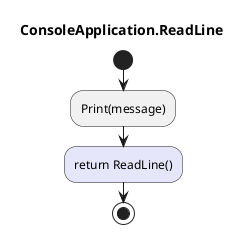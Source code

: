 @startuml ConsoleApplication.ReadLine
title ConsoleApplication.ReadLine
start
:Print(message);
#Lavender:return ReadLine();
stop
@enduml
